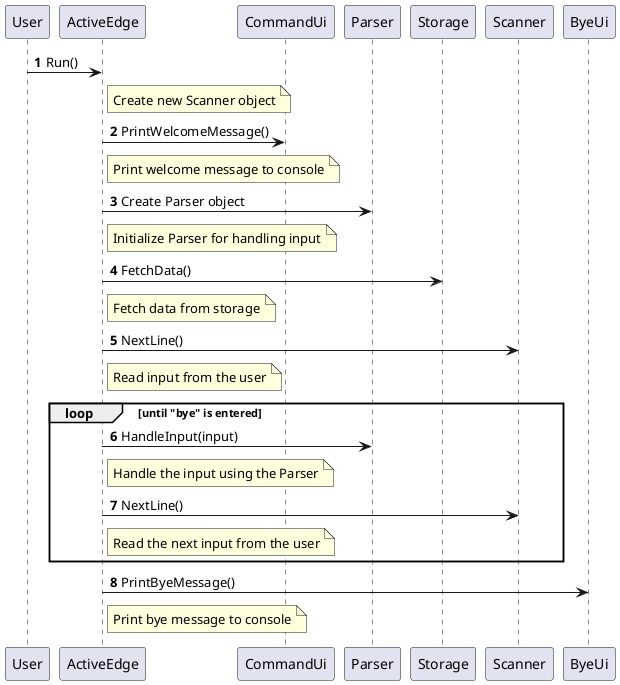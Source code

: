 @startuml
'https://plantuml.com/sequence-diagram

autonumber
User -> ActiveEdge: Run()
note right of ActiveEdge
    Create new Scanner object
end note
ActiveEdge -> CommandUi: PrintWelcomeMessage()
note right of ActiveEdge
    Print welcome message to console
end note
ActiveEdge -> Parser: Create Parser object
note right of ActiveEdge
    Initialize Parser for handling input
end note
ActiveEdge -> Storage: FetchData()
note right of ActiveEdge
    Fetch data from storage
end note
ActiveEdge -> Scanner: NextLine()
note right of ActiveEdge
    Read input from the user
end note
loop until "bye" is entered
    ActiveEdge -> Parser: HandleInput(input)
    note right of ActiveEdge
        Handle the input using the Parser
    end note
    ActiveEdge -> Scanner: NextLine()
    note right of ActiveEdge
        Read the next input from the user
    end note
end loop
ActiveEdge -> ByeUi: PrintByeMessage()
note right of ActiveEdge
    Print bye message to console
end note

@enduml